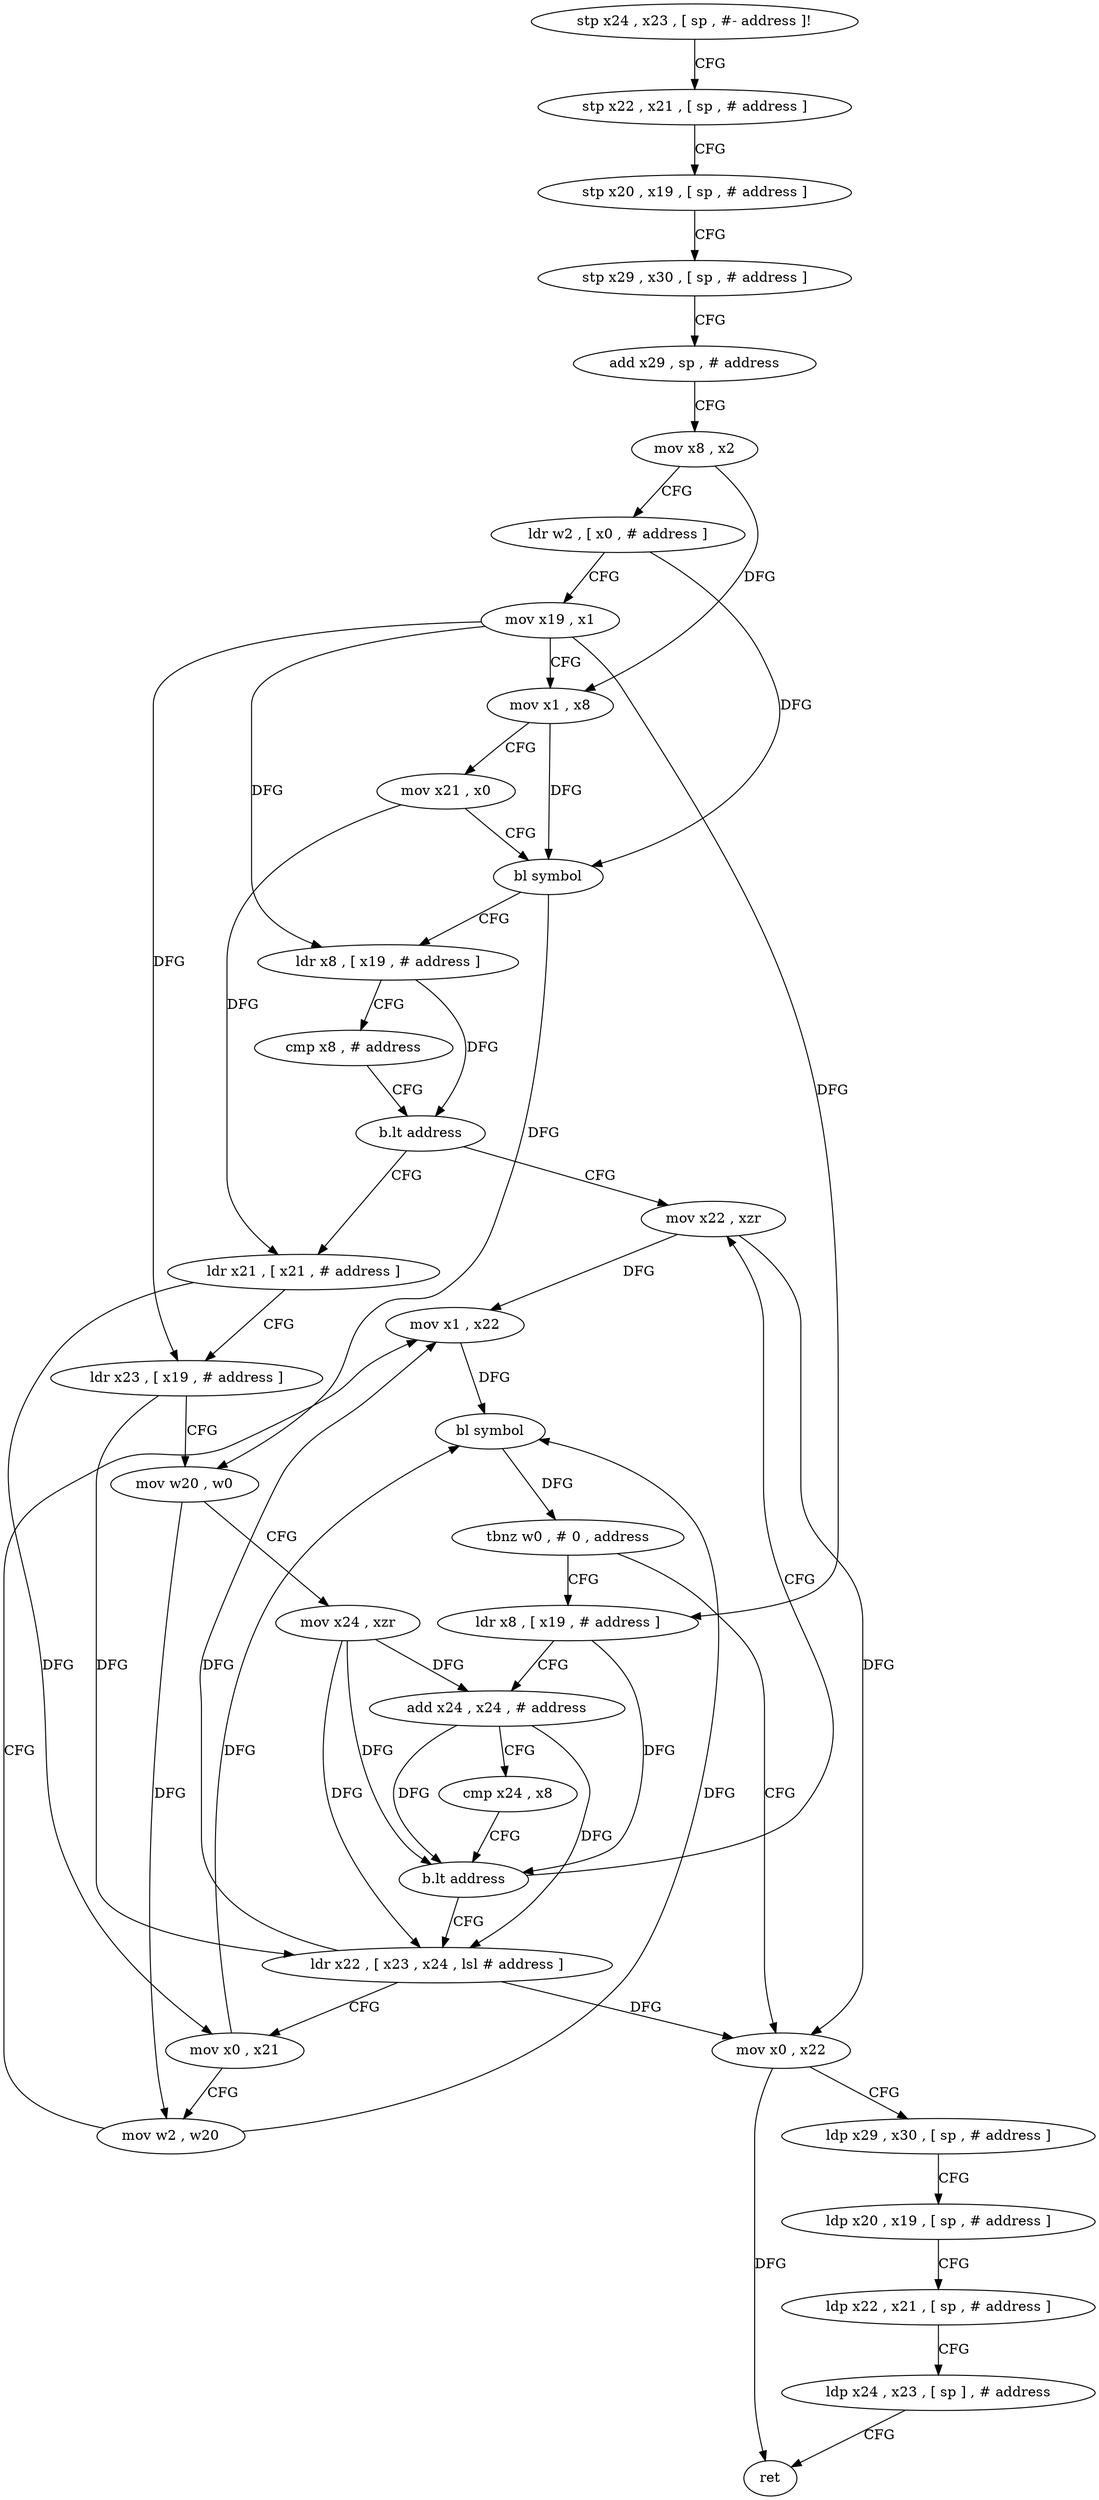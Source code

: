 digraph "func" {
"4245924" [label = "stp x24 , x23 , [ sp , #- address ]!" ]
"4245928" [label = "stp x22 , x21 , [ sp , # address ]" ]
"4245932" [label = "stp x20 , x19 , [ sp , # address ]" ]
"4245936" [label = "stp x29 , x30 , [ sp , # address ]" ]
"4245940" [label = "add x29 , sp , # address" ]
"4245944" [label = "mov x8 , x2" ]
"4245948" [label = "ldr w2 , [ x0 , # address ]" ]
"4245952" [label = "mov x19 , x1" ]
"4245956" [label = "mov x1 , x8" ]
"4245960" [label = "mov x21 , x0" ]
"4245964" [label = "bl symbol" ]
"4245968" [label = "ldr x8 , [ x19 , # address ]" ]
"4245972" [label = "cmp x8 , # address" ]
"4245976" [label = "b.lt address" ]
"4246036" [label = "mov x22 , xzr" ]
"4245980" [label = "ldr x21 , [ x21 , # address ]" ]
"4246040" [label = "mov x0 , x22" ]
"4245984" [label = "ldr x23 , [ x19 , # address ]" ]
"4245988" [label = "mov w20 , w0" ]
"4245992" [label = "mov x24 , xzr" ]
"4245996" [label = "ldr x22 , [ x23 , x24 , lsl # address ]" ]
"4246044" [label = "ldp x29 , x30 , [ sp , # address ]" ]
"4246048" [label = "ldp x20 , x19 , [ sp , # address ]" ]
"4246052" [label = "ldp x22 , x21 , [ sp , # address ]" ]
"4246056" [label = "ldp x24 , x23 , [ sp ] , # address" ]
"4246060" [label = "ret" ]
"4246020" [label = "ldr x8 , [ x19 , # address ]" ]
"4246024" [label = "add x24 , x24 , # address" ]
"4246028" [label = "cmp x24 , x8" ]
"4246032" [label = "b.lt address" ]
"4246000" [label = "mov x0 , x21" ]
"4246004" [label = "mov w2 , w20" ]
"4246008" [label = "mov x1 , x22" ]
"4246012" [label = "bl symbol" ]
"4246016" [label = "tbnz w0 , # 0 , address" ]
"4245924" -> "4245928" [ label = "CFG" ]
"4245928" -> "4245932" [ label = "CFG" ]
"4245932" -> "4245936" [ label = "CFG" ]
"4245936" -> "4245940" [ label = "CFG" ]
"4245940" -> "4245944" [ label = "CFG" ]
"4245944" -> "4245948" [ label = "CFG" ]
"4245944" -> "4245956" [ label = "DFG" ]
"4245948" -> "4245952" [ label = "CFG" ]
"4245948" -> "4245964" [ label = "DFG" ]
"4245952" -> "4245956" [ label = "CFG" ]
"4245952" -> "4245968" [ label = "DFG" ]
"4245952" -> "4245984" [ label = "DFG" ]
"4245952" -> "4246020" [ label = "DFG" ]
"4245956" -> "4245960" [ label = "CFG" ]
"4245956" -> "4245964" [ label = "DFG" ]
"4245960" -> "4245964" [ label = "CFG" ]
"4245960" -> "4245980" [ label = "DFG" ]
"4245964" -> "4245968" [ label = "CFG" ]
"4245964" -> "4245988" [ label = "DFG" ]
"4245968" -> "4245972" [ label = "CFG" ]
"4245968" -> "4245976" [ label = "DFG" ]
"4245972" -> "4245976" [ label = "CFG" ]
"4245976" -> "4246036" [ label = "CFG" ]
"4245976" -> "4245980" [ label = "CFG" ]
"4246036" -> "4246040" [ label = "DFG" ]
"4246036" -> "4246008" [ label = "DFG" ]
"4245980" -> "4245984" [ label = "CFG" ]
"4245980" -> "4246000" [ label = "DFG" ]
"4246040" -> "4246044" [ label = "CFG" ]
"4246040" -> "4246060" [ label = "DFG" ]
"4245984" -> "4245988" [ label = "CFG" ]
"4245984" -> "4245996" [ label = "DFG" ]
"4245988" -> "4245992" [ label = "CFG" ]
"4245988" -> "4246004" [ label = "DFG" ]
"4245992" -> "4245996" [ label = "DFG" ]
"4245992" -> "4246024" [ label = "DFG" ]
"4245992" -> "4246032" [ label = "DFG" ]
"4245996" -> "4246000" [ label = "CFG" ]
"4245996" -> "4246040" [ label = "DFG" ]
"4245996" -> "4246008" [ label = "DFG" ]
"4246044" -> "4246048" [ label = "CFG" ]
"4246048" -> "4246052" [ label = "CFG" ]
"4246052" -> "4246056" [ label = "CFG" ]
"4246056" -> "4246060" [ label = "CFG" ]
"4246020" -> "4246024" [ label = "CFG" ]
"4246020" -> "4246032" [ label = "DFG" ]
"4246024" -> "4246028" [ label = "CFG" ]
"4246024" -> "4245996" [ label = "DFG" ]
"4246024" -> "4246032" [ label = "DFG" ]
"4246028" -> "4246032" [ label = "CFG" ]
"4246032" -> "4245996" [ label = "CFG" ]
"4246032" -> "4246036" [ label = "CFG" ]
"4246000" -> "4246004" [ label = "CFG" ]
"4246000" -> "4246012" [ label = "DFG" ]
"4246004" -> "4246008" [ label = "CFG" ]
"4246004" -> "4246012" [ label = "DFG" ]
"4246008" -> "4246012" [ label = "DFG" ]
"4246012" -> "4246016" [ label = "DFG" ]
"4246016" -> "4246040" [ label = "CFG" ]
"4246016" -> "4246020" [ label = "CFG" ]
}
